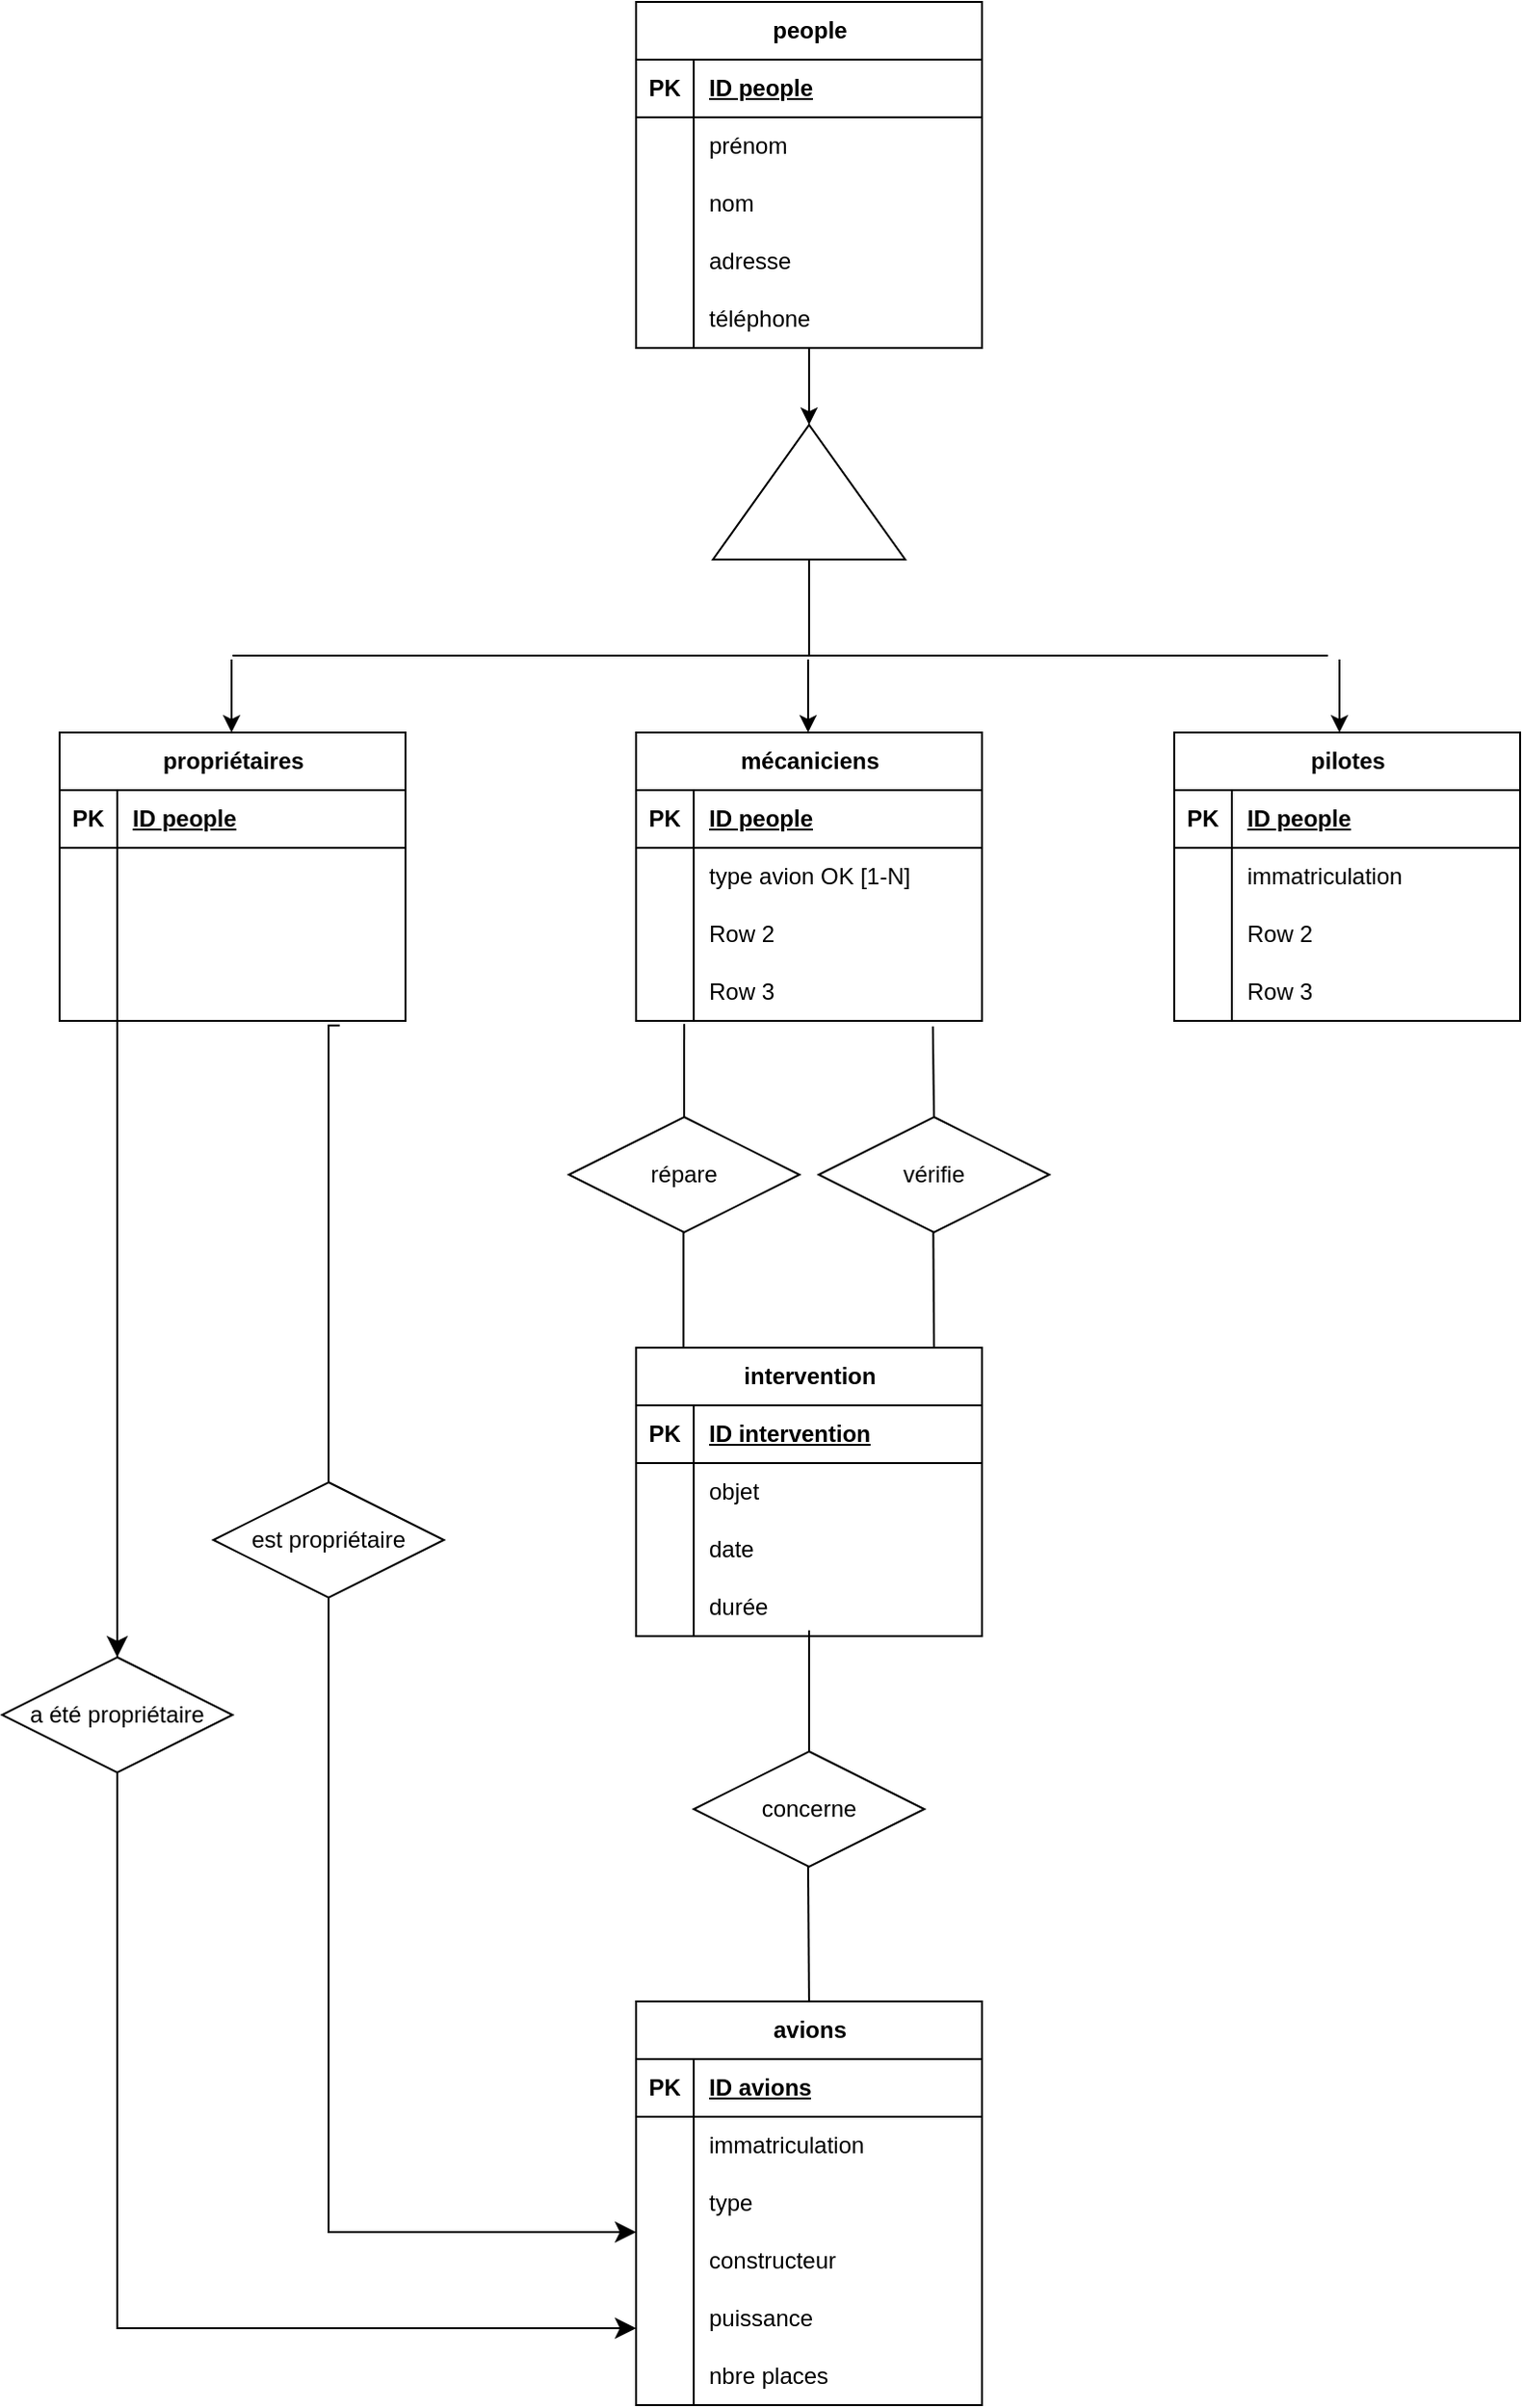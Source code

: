 <mxfile version="26.0.14">
  <diagram name="Page-1" id="YEhVCfFYW1UfOAgU_qeY">
    <mxGraphModel dx="1534" dy="806" grid="1" gridSize="10" guides="1" tooltips="1" connect="1" arrows="1" fold="1" page="1" pageScale="1" pageWidth="1169" pageHeight="827" math="0" shadow="0">
      <root>
        <mxCell id="0" />
        <mxCell id="1" parent="0" />
        <mxCell id="FL3JGY5Yu9TSokfIg-oz-3" value="intervention" style="shape=table;startSize=30;container=1;collapsible=1;childLayout=tableLayout;fixedRows=1;rowLines=0;fontStyle=1;align=center;resizeLast=1;html=1;" vertex="1" parent="1">
          <mxGeometry x="630" y="1020" width="180" height="150" as="geometry" />
        </mxCell>
        <mxCell id="FL3JGY5Yu9TSokfIg-oz-4" value="" style="shape=tableRow;horizontal=0;startSize=0;swimlaneHead=0;swimlaneBody=0;fillColor=none;collapsible=0;dropTarget=0;points=[[0,0.5],[1,0.5]];portConstraint=eastwest;top=0;left=0;right=0;bottom=1;" vertex="1" parent="FL3JGY5Yu9TSokfIg-oz-3">
          <mxGeometry y="30" width="180" height="30" as="geometry" />
        </mxCell>
        <mxCell id="FL3JGY5Yu9TSokfIg-oz-5" value="PK" style="shape=partialRectangle;connectable=0;fillColor=none;top=0;left=0;bottom=0;right=0;fontStyle=1;overflow=hidden;whiteSpace=wrap;html=1;" vertex="1" parent="FL3JGY5Yu9TSokfIg-oz-4">
          <mxGeometry width="30" height="30" as="geometry">
            <mxRectangle width="30" height="30" as="alternateBounds" />
          </mxGeometry>
        </mxCell>
        <mxCell id="FL3JGY5Yu9TSokfIg-oz-6" value="ID intervention" style="shape=partialRectangle;connectable=0;fillColor=none;top=0;left=0;bottom=0;right=0;align=left;spacingLeft=6;fontStyle=5;overflow=hidden;whiteSpace=wrap;html=1;" vertex="1" parent="FL3JGY5Yu9TSokfIg-oz-4">
          <mxGeometry x="30" width="150" height="30" as="geometry">
            <mxRectangle width="150" height="30" as="alternateBounds" />
          </mxGeometry>
        </mxCell>
        <mxCell id="FL3JGY5Yu9TSokfIg-oz-7" value="" style="shape=tableRow;horizontal=0;startSize=0;swimlaneHead=0;swimlaneBody=0;fillColor=none;collapsible=0;dropTarget=0;points=[[0,0.5],[1,0.5]];portConstraint=eastwest;top=0;left=0;right=0;bottom=0;" vertex="1" parent="FL3JGY5Yu9TSokfIg-oz-3">
          <mxGeometry y="60" width="180" height="30" as="geometry" />
        </mxCell>
        <mxCell id="FL3JGY5Yu9TSokfIg-oz-8" value="" style="shape=partialRectangle;connectable=0;fillColor=none;top=0;left=0;bottom=0;right=0;editable=1;overflow=hidden;whiteSpace=wrap;html=1;" vertex="1" parent="FL3JGY5Yu9TSokfIg-oz-7">
          <mxGeometry width="30" height="30" as="geometry">
            <mxRectangle width="30" height="30" as="alternateBounds" />
          </mxGeometry>
        </mxCell>
        <mxCell id="FL3JGY5Yu9TSokfIg-oz-9" value="objet" style="shape=partialRectangle;connectable=0;fillColor=none;top=0;left=0;bottom=0;right=0;align=left;spacingLeft=6;overflow=hidden;whiteSpace=wrap;html=1;" vertex="1" parent="FL3JGY5Yu9TSokfIg-oz-7">
          <mxGeometry x="30" width="150" height="30" as="geometry">
            <mxRectangle width="150" height="30" as="alternateBounds" />
          </mxGeometry>
        </mxCell>
        <mxCell id="FL3JGY5Yu9TSokfIg-oz-10" value="" style="shape=tableRow;horizontal=0;startSize=0;swimlaneHead=0;swimlaneBody=0;fillColor=none;collapsible=0;dropTarget=0;points=[[0,0.5],[1,0.5]];portConstraint=eastwest;top=0;left=0;right=0;bottom=0;" vertex="1" parent="FL3JGY5Yu9TSokfIg-oz-3">
          <mxGeometry y="90" width="180" height="30" as="geometry" />
        </mxCell>
        <mxCell id="FL3JGY5Yu9TSokfIg-oz-11" value="" style="shape=partialRectangle;connectable=0;fillColor=none;top=0;left=0;bottom=0;right=0;editable=1;overflow=hidden;whiteSpace=wrap;html=1;" vertex="1" parent="FL3JGY5Yu9TSokfIg-oz-10">
          <mxGeometry width="30" height="30" as="geometry">
            <mxRectangle width="30" height="30" as="alternateBounds" />
          </mxGeometry>
        </mxCell>
        <mxCell id="FL3JGY5Yu9TSokfIg-oz-12" value="date" style="shape=partialRectangle;connectable=0;fillColor=none;top=0;left=0;bottom=0;right=0;align=left;spacingLeft=6;overflow=hidden;whiteSpace=wrap;html=1;" vertex="1" parent="FL3JGY5Yu9TSokfIg-oz-10">
          <mxGeometry x="30" width="150" height="30" as="geometry">
            <mxRectangle width="150" height="30" as="alternateBounds" />
          </mxGeometry>
        </mxCell>
        <mxCell id="FL3JGY5Yu9TSokfIg-oz-13" value="" style="shape=tableRow;horizontal=0;startSize=0;swimlaneHead=0;swimlaneBody=0;fillColor=none;collapsible=0;dropTarget=0;points=[[0,0.5],[1,0.5]];portConstraint=eastwest;top=0;left=0;right=0;bottom=0;" vertex="1" parent="FL3JGY5Yu9TSokfIg-oz-3">
          <mxGeometry y="120" width="180" height="30" as="geometry" />
        </mxCell>
        <mxCell id="FL3JGY5Yu9TSokfIg-oz-14" value="" style="shape=partialRectangle;connectable=0;fillColor=none;top=0;left=0;bottom=0;right=0;editable=1;overflow=hidden;whiteSpace=wrap;html=1;" vertex="1" parent="FL3JGY5Yu9TSokfIg-oz-13">
          <mxGeometry width="30" height="30" as="geometry">
            <mxRectangle width="30" height="30" as="alternateBounds" />
          </mxGeometry>
        </mxCell>
        <mxCell id="FL3JGY5Yu9TSokfIg-oz-15" value="durée" style="shape=partialRectangle;connectable=0;fillColor=none;top=0;left=0;bottom=0;right=0;align=left;spacingLeft=6;overflow=hidden;whiteSpace=wrap;html=1;" vertex="1" parent="FL3JGY5Yu9TSokfIg-oz-13">
          <mxGeometry x="30" width="150" height="30" as="geometry">
            <mxRectangle width="150" height="30" as="alternateBounds" />
          </mxGeometry>
        </mxCell>
        <mxCell id="FL3JGY5Yu9TSokfIg-oz-16" value="avions" style="shape=table;startSize=30;container=1;collapsible=1;childLayout=tableLayout;fixedRows=1;rowLines=0;fontStyle=1;align=center;resizeLast=1;html=1;" vertex="1" parent="1">
          <mxGeometry x="630" y="1360" width="180" height="210" as="geometry" />
        </mxCell>
        <mxCell id="FL3JGY5Yu9TSokfIg-oz-17" value="" style="shape=tableRow;horizontal=0;startSize=0;swimlaneHead=0;swimlaneBody=0;fillColor=none;collapsible=0;dropTarget=0;points=[[0,0.5],[1,0.5]];portConstraint=eastwest;top=0;left=0;right=0;bottom=1;" vertex="1" parent="FL3JGY5Yu9TSokfIg-oz-16">
          <mxGeometry y="30" width="180" height="30" as="geometry" />
        </mxCell>
        <mxCell id="FL3JGY5Yu9TSokfIg-oz-18" value="PK" style="shape=partialRectangle;connectable=0;fillColor=none;top=0;left=0;bottom=0;right=0;fontStyle=1;overflow=hidden;whiteSpace=wrap;html=1;" vertex="1" parent="FL3JGY5Yu9TSokfIg-oz-17">
          <mxGeometry width="30" height="30" as="geometry">
            <mxRectangle width="30" height="30" as="alternateBounds" />
          </mxGeometry>
        </mxCell>
        <mxCell id="FL3JGY5Yu9TSokfIg-oz-19" value="ID avions" style="shape=partialRectangle;connectable=0;fillColor=none;top=0;left=0;bottom=0;right=0;align=left;spacingLeft=6;fontStyle=5;overflow=hidden;whiteSpace=wrap;html=1;" vertex="1" parent="FL3JGY5Yu9TSokfIg-oz-17">
          <mxGeometry x="30" width="150" height="30" as="geometry">
            <mxRectangle width="150" height="30" as="alternateBounds" />
          </mxGeometry>
        </mxCell>
        <mxCell id="FL3JGY5Yu9TSokfIg-oz-20" value="" style="shape=tableRow;horizontal=0;startSize=0;swimlaneHead=0;swimlaneBody=0;fillColor=none;collapsible=0;dropTarget=0;points=[[0,0.5],[1,0.5]];portConstraint=eastwest;top=0;left=0;right=0;bottom=0;" vertex="1" parent="FL3JGY5Yu9TSokfIg-oz-16">
          <mxGeometry y="60" width="180" height="30" as="geometry" />
        </mxCell>
        <mxCell id="FL3JGY5Yu9TSokfIg-oz-21" value="" style="shape=partialRectangle;connectable=0;fillColor=none;top=0;left=0;bottom=0;right=0;editable=1;overflow=hidden;whiteSpace=wrap;html=1;" vertex="1" parent="FL3JGY5Yu9TSokfIg-oz-20">
          <mxGeometry width="30" height="30" as="geometry">
            <mxRectangle width="30" height="30" as="alternateBounds" />
          </mxGeometry>
        </mxCell>
        <mxCell id="FL3JGY5Yu9TSokfIg-oz-22" value="immatriculation" style="shape=partialRectangle;connectable=0;fillColor=none;top=0;left=0;bottom=0;right=0;align=left;spacingLeft=6;overflow=hidden;whiteSpace=wrap;html=1;" vertex="1" parent="FL3JGY5Yu9TSokfIg-oz-20">
          <mxGeometry x="30" width="150" height="30" as="geometry">
            <mxRectangle width="150" height="30" as="alternateBounds" />
          </mxGeometry>
        </mxCell>
        <mxCell id="FL3JGY5Yu9TSokfIg-oz-23" value="" style="shape=tableRow;horizontal=0;startSize=0;swimlaneHead=0;swimlaneBody=0;fillColor=none;collapsible=0;dropTarget=0;points=[[0,0.5],[1,0.5]];portConstraint=eastwest;top=0;left=0;right=0;bottom=0;" vertex="1" parent="FL3JGY5Yu9TSokfIg-oz-16">
          <mxGeometry y="90" width="180" height="30" as="geometry" />
        </mxCell>
        <mxCell id="FL3JGY5Yu9TSokfIg-oz-24" value="" style="shape=partialRectangle;connectable=0;fillColor=none;top=0;left=0;bottom=0;right=0;editable=1;overflow=hidden;whiteSpace=wrap;html=1;" vertex="1" parent="FL3JGY5Yu9TSokfIg-oz-23">
          <mxGeometry width="30" height="30" as="geometry">
            <mxRectangle width="30" height="30" as="alternateBounds" />
          </mxGeometry>
        </mxCell>
        <mxCell id="FL3JGY5Yu9TSokfIg-oz-25" value="type" style="shape=partialRectangle;connectable=0;fillColor=none;top=0;left=0;bottom=0;right=0;align=left;spacingLeft=6;overflow=hidden;whiteSpace=wrap;html=1;" vertex="1" parent="FL3JGY5Yu9TSokfIg-oz-23">
          <mxGeometry x="30" width="150" height="30" as="geometry">
            <mxRectangle width="150" height="30" as="alternateBounds" />
          </mxGeometry>
        </mxCell>
        <mxCell id="FL3JGY5Yu9TSokfIg-oz-26" value="" style="shape=tableRow;horizontal=0;startSize=0;swimlaneHead=0;swimlaneBody=0;fillColor=none;collapsible=0;dropTarget=0;points=[[0,0.5],[1,0.5]];portConstraint=eastwest;top=0;left=0;right=0;bottom=0;" vertex="1" parent="FL3JGY5Yu9TSokfIg-oz-16">
          <mxGeometry y="120" width="180" height="30" as="geometry" />
        </mxCell>
        <mxCell id="FL3JGY5Yu9TSokfIg-oz-27" value="" style="shape=partialRectangle;connectable=0;fillColor=none;top=0;left=0;bottom=0;right=0;editable=1;overflow=hidden;whiteSpace=wrap;html=1;" vertex="1" parent="FL3JGY5Yu9TSokfIg-oz-26">
          <mxGeometry width="30" height="30" as="geometry">
            <mxRectangle width="30" height="30" as="alternateBounds" />
          </mxGeometry>
        </mxCell>
        <mxCell id="FL3JGY5Yu9TSokfIg-oz-28" value="constructeur" style="shape=partialRectangle;connectable=0;fillColor=none;top=0;left=0;bottom=0;right=0;align=left;spacingLeft=6;overflow=hidden;whiteSpace=wrap;html=1;" vertex="1" parent="FL3JGY5Yu9TSokfIg-oz-26">
          <mxGeometry x="30" width="150" height="30" as="geometry">
            <mxRectangle width="150" height="30" as="alternateBounds" />
          </mxGeometry>
        </mxCell>
        <mxCell id="FL3JGY5Yu9TSokfIg-oz-92" value="" style="shape=tableRow;horizontal=0;startSize=0;swimlaneHead=0;swimlaneBody=0;fillColor=none;collapsible=0;dropTarget=0;points=[[0,0.5],[1,0.5]];portConstraint=eastwest;top=0;left=0;right=0;bottom=0;" vertex="1" parent="FL3JGY5Yu9TSokfIg-oz-16">
          <mxGeometry y="150" width="180" height="30" as="geometry" />
        </mxCell>
        <mxCell id="FL3JGY5Yu9TSokfIg-oz-93" value="" style="shape=partialRectangle;connectable=0;fillColor=none;top=0;left=0;bottom=0;right=0;editable=1;overflow=hidden;whiteSpace=wrap;html=1;" vertex="1" parent="FL3JGY5Yu9TSokfIg-oz-92">
          <mxGeometry width="30" height="30" as="geometry">
            <mxRectangle width="30" height="30" as="alternateBounds" />
          </mxGeometry>
        </mxCell>
        <mxCell id="FL3JGY5Yu9TSokfIg-oz-94" value="puissance" style="shape=partialRectangle;connectable=0;fillColor=none;top=0;left=0;bottom=0;right=0;align=left;spacingLeft=6;overflow=hidden;whiteSpace=wrap;html=1;" vertex="1" parent="FL3JGY5Yu9TSokfIg-oz-92">
          <mxGeometry x="30" width="150" height="30" as="geometry">
            <mxRectangle width="150" height="30" as="alternateBounds" />
          </mxGeometry>
        </mxCell>
        <mxCell id="FL3JGY5Yu9TSokfIg-oz-95" value="" style="shape=tableRow;horizontal=0;startSize=0;swimlaneHead=0;swimlaneBody=0;fillColor=none;collapsible=0;dropTarget=0;points=[[0,0.5],[1,0.5]];portConstraint=eastwest;top=0;left=0;right=0;bottom=0;" vertex="1" parent="FL3JGY5Yu9TSokfIg-oz-16">
          <mxGeometry y="180" width="180" height="30" as="geometry" />
        </mxCell>
        <mxCell id="FL3JGY5Yu9TSokfIg-oz-96" value="" style="shape=partialRectangle;connectable=0;fillColor=none;top=0;left=0;bottom=0;right=0;editable=1;overflow=hidden;whiteSpace=wrap;html=1;" vertex="1" parent="FL3JGY5Yu9TSokfIg-oz-95">
          <mxGeometry width="30" height="30" as="geometry">
            <mxRectangle width="30" height="30" as="alternateBounds" />
          </mxGeometry>
        </mxCell>
        <mxCell id="FL3JGY5Yu9TSokfIg-oz-97" value="nbre places" style="shape=partialRectangle;connectable=0;fillColor=none;top=0;left=0;bottom=0;right=0;align=left;spacingLeft=6;overflow=hidden;whiteSpace=wrap;html=1;" vertex="1" parent="FL3JGY5Yu9TSokfIg-oz-95">
          <mxGeometry x="30" width="150" height="30" as="geometry">
            <mxRectangle width="150" height="30" as="alternateBounds" />
          </mxGeometry>
        </mxCell>
        <mxCell id="FL3JGY5Yu9TSokfIg-oz-29" value="propriétaires" style="shape=table;startSize=30;container=1;collapsible=1;childLayout=tableLayout;fixedRows=1;rowLines=0;fontStyle=1;align=center;resizeLast=1;html=1;" vertex="1" parent="1">
          <mxGeometry x="330" y="700" width="180" height="150" as="geometry" />
        </mxCell>
        <mxCell id="FL3JGY5Yu9TSokfIg-oz-30" value="" style="shape=tableRow;horizontal=0;startSize=0;swimlaneHead=0;swimlaneBody=0;fillColor=none;collapsible=0;dropTarget=0;points=[[0,0.5],[1,0.5]];portConstraint=eastwest;top=0;left=0;right=0;bottom=1;" vertex="1" parent="FL3JGY5Yu9TSokfIg-oz-29">
          <mxGeometry y="30" width="180" height="30" as="geometry" />
        </mxCell>
        <mxCell id="FL3JGY5Yu9TSokfIg-oz-31" value="PK" style="shape=partialRectangle;connectable=0;fillColor=none;top=0;left=0;bottom=0;right=0;fontStyle=1;overflow=hidden;whiteSpace=wrap;html=1;" vertex="1" parent="FL3JGY5Yu9TSokfIg-oz-30">
          <mxGeometry width="30" height="30" as="geometry">
            <mxRectangle width="30" height="30" as="alternateBounds" />
          </mxGeometry>
        </mxCell>
        <mxCell id="FL3JGY5Yu9TSokfIg-oz-32" value="ID people" style="shape=partialRectangle;connectable=0;fillColor=none;top=0;left=0;bottom=0;right=0;align=left;spacingLeft=6;fontStyle=5;overflow=hidden;whiteSpace=wrap;html=1;" vertex="1" parent="FL3JGY5Yu9TSokfIg-oz-30">
          <mxGeometry x="30" width="150" height="30" as="geometry">
            <mxRectangle width="150" height="30" as="alternateBounds" />
          </mxGeometry>
        </mxCell>
        <mxCell id="FL3JGY5Yu9TSokfIg-oz-33" value="" style="shape=tableRow;horizontal=0;startSize=0;swimlaneHead=0;swimlaneBody=0;fillColor=none;collapsible=0;dropTarget=0;points=[[0,0.5],[1,0.5]];portConstraint=eastwest;top=0;left=0;right=0;bottom=0;" vertex="1" parent="FL3JGY5Yu9TSokfIg-oz-29">
          <mxGeometry y="60" width="180" height="30" as="geometry" />
        </mxCell>
        <mxCell id="FL3JGY5Yu9TSokfIg-oz-34" value="" style="shape=partialRectangle;connectable=0;fillColor=none;top=0;left=0;bottom=0;right=0;editable=1;overflow=hidden;whiteSpace=wrap;html=1;" vertex="1" parent="FL3JGY5Yu9TSokfIg-oz-33">
          <mxGeometry width="30" height="30" as="geometry">
            <mxRectangle width="30" height="30" as="alternateBounds" />
          </mxGeometry>
        </mxCell>
        <mxCell id="FL3JGY5Yu9TSokfIg-oz-35" value="" style="shape=partialRectangle;connectable=0;fillColor=none;top=0;left=0;bottom=0;right=0;align=left;spacingLeft=6;overflow=hidden;whiteSpace=wrap;html=1;" vertex="1" parent="FL3JGY5Yu9TSokfIg-oz-33">
          <mxGeometry x="30" width="150" height="30" as="geometry">
            <mxRectangle width="150" height="30" as="alternateBounds" />
          </mxGeometry>
        </mxCell>
        <mxCell id="FL3JGY5Yu9TSokfIg-oz-36" value="" style="shape=tableRow;horizontal=0;startSize=0;swimlaneHead=0;swimlaneBody=0;fillColor=none;collapsible=0;dropTarget=0;points=[[0,0.5],[1,0.5]];portConstraint=eastwest;top=0;left=0;right=0;bottom=0;" vertex="1" parent="FL3JGY5Yu9TSokfIg-oz-29">
          <mxGeometry y="90" width="180" height="30" as="geometry" />
        </mxCell>
        <mxCell id="FL3JGY5Yu9TSokfIg-oz-37" value="" style="shape=partialRectangle;connectable=0;fillColor=none;top=0;left=0;bottom=0;right=0;editable=1;overflow=hidden;whiteSpace=wrap;html=1;" vertex="1" parent="FL3JGY5Yu9TSokfIg-oz-36">
          <mxGeometry width="30" height="30" as="geometry">
            <mxRectangle width="30" height="30" as="alternateBounds" />
          </mxGeometry>
        </mxCell>
        <mxCell id="FL3JGY5Yu9TSokfIg-oz-38" value="" style="shape=partialRectangle;connectable=0;fillColor=none;top=0;left=0;bottom=0;right=0;align=left;spacingLeft=6;overflow=hidden;whiteSpace=wrap;html=1;" vertex="1" parent="FL3JGY5Yu9TSokfIg-oz-36">
          <mxGeometry x="30" width="150" height="30" as="geometry">
            <mxRectangle width="150" height="30" as="alternateBounds" />
          </mxGeometry>
        </mxCell>
        <mxCell id="FL3JGY5Yu9TSokfIg-oz-39" value="" style="shape=tableRow;horizontal=0;startSize=0;swimlaneHead=0;swimlaneBody=0;fillColor=none;collapsible=0;dropTarget=0;points=[[0,0.5],[1,0.5]];portConstraint=eastwest;top=0;left=0;right=0;bottom=0;" vertex="1" parent="FL3JGY5Yu9TSokfIg-oz-29">
          <mxGeometry y="120" width="180" height="30" as="geometry" />
        </mxCell>
        <mxCell id="FL3JGY5Yu9TSokfIg-oz-40" value="" style="shape=partialRectangle;connectable=0;fillColor=none;top=0;left=0;bottom=0;right=0;editable=1;overflow=hidden;whiteSpace=wrap;html=1;" vertex="1" parent="FL3JGY5Yu9TSokfIg-oz-39">
          <mxGeometry width="30" height="30" as="geometry">
            <mxRectangle width="30" height="30" as="alternateBounds" />
          </mxGeometry>
        </mxCell>
        <mxCell id="FL3JGY5Yu9TSokfIg-oz-41" value="" style="shape=partialRectangle;connectable=0;fillColor=none;top=0;left=0;bottom=0;right=0;align=left;spacingLeft=6;overflow=hidden;whiteSpace=wrap;html=1;" vertex="1" parent="FL3JGY5Yu9TSokfIg-oz-39">
          <mxGeometry x="30" width="150" height="30" as="geometry">
            <mxRectangle width="150" height="30" as="alternateBounds" />
          </mxGeometry>
        </mxCell>
        <mxCell id="FL3JGY5Yu9TSokfIg-oz-42" value="mécaniciens" style="shape=table;startSize=30;container=1;collapsible=1;childLayout=tableLayout;fixedRows=1;rowLines=0;fontStyle=1;align=center;resizeLast=1;html=1;" vertex="1" parent="1">
          <mxGeometry x="630" y="700" width="180" height="150" as="geometry" />
        </mxCell>
        <mxCell id="FL3JGY5Yu9TSokfIg-oz-43" value="" style="shape=tableRow;horizontal=0;startSize=0;swimlaneHead=0;swimlaneBody=0;fillColor=none;collapsible=0;dropTarget=0;points=[[0,0.5],[1,0.5]];portConstraint=eastwest;top=0;left=0;right=0;bottom=1;" vertex="1" parent="FL3JGY5Yu9TSokfIg-oz-42">
          <mxGeometry y="30" width="180" height="30" as="geometry" />
        </mxCell>
        <mxCell id="FL3JGY5Yu9TSokfIg-oz-44" value="PK" style="shape=partialRectangle;connectable=0;fillColor=none;top=0;left=0;bottom=0;right=0;fontStyle=1;overflow=hidden;whiteSpace=wrap;html=1;" vertex="1" parent="FL3JGY5Yu9TSokfIg-oz-43">
          <mxGeometry width="30" height="30" as="geometry">
            <mxRectangle width="30" height="30" as="alternateBounds" />
          </mxGeometry>
        </mxCell>
        <mxCell id="FL3JGY5Yu9TSokfIg-oz-45" value="ID people" style="shape=partialRectangle;connectable=0;fillColor=none;top=0;left=0;bottom=0;right=0;align=left;spacingLeft=6;fontStyle=5;overflow=hidden;whiteSpace=wrap;html=1;" vertex="1" parent="FL3JGY5Yu9TSokfIg-oz-43">
          <mxGeometry x="30" width="150" height="30" as="geometry">
            <mxRectangle width="150" height="30" as="alternateBounds" />
          </mxGeometry>
        </mxCell>
        <mxCell id="FL3JGY5Yu9TSokfIg-oz-46" value="" style="shape=tableRow;horizontal=0;startSize=0;swimlaneHead=0;swimlaneBody=0;fillColor=none;collapsible=0;dropTarget=0;points=[[0,0.5],[1,0.5]];portConstraint=eastwest;top=0;left=0;right=0;bottom=0;" vertex="1" parent="FL3JGY5Yu9TSokfIg-oz-42">
          <mxGeometry y="60" width="180" height="30" as="geometry" />
        </mxCell>
        <mxCell id="FL3JGY5Yu9TSokfIg-oz-47" value="" style="shape=partialRectangle;connectable=0;fillColor=none;top=0;left=0;bottom=0;right=0;editable=1;overflow=hidden;whiteSpace=wrap;html=1;" vertex="1" parent="FL3JGY5Yu9TSokfIg-oz-46">
          <mxGeometry width="30" height="30" as="geometry">
            <mxRectangle width="30" height="30" as="alternateBounds" />
          </mxGeometry>
        </mxCell>
        <mxCell id="FL3JGY5Yu9TSokfIg-oz-48" value="type avion OK [1-N]" style="shape=partialRectangle;connectable=0;fillColor=none;top=0;left=0;bottom=0;right=0;align=left;spacingLeft=6;overflow=hidden;whiteSpace=wrap;html=1;" vertex="1" parent="FL3JGY5Yu9TSokfIg-oz-46">
          <mxGeometry x="30" width="150" height="30" as="geometry">
            <mxRectangle width="150" height="30" as="alternateBounds" />
          </mxGeometry>
        </mxCell>
        <mxCell id="FL3JGY5Yu9TSokfIg-oz-49" value="" style="shape=tableRow;horizontal=0;startSize=0;swimlaneHead=0;swimlaneBody=0;fillColor=none;collapsible=0;dropTarget=0;points=[[0,0.5],[1,0.5]];portConstraint=eastwest;top=0;left=0;right=0;bottom=0;" vertex="1" parent="FL3JGY5Yu9TSokfIg-oz-42">
          <mxGeometry y="90" width="180" height="30" as="geometry" />
        </mxCell>
        <mxCell id="FL3JGY5Yu9TSokfIg-oz-50" value="" style="shape=partialRectangle;connectable=0;fillColor=none;top=0;left=0;bottom=0;right=0;editable=1;overflow=hidden;whiteSpace=wrap;html=1;" vertex="1" parent="FL3JGY5Yu9TSokfIg-oz-49">
          <mxGeometry width="30" height="30" as="geometry">
            <mxRectangle width="30" height="30" as="alternateBounds" />
          </mxGeometry>
        </mxCell>
        <mxCell id="FL3JGY5Yu9TSokfIg-oz-51" value="Row 2" style="shape=partialRectangle;connectable=0;fillColor=none;top=0;left=0;bottom=0;right=0;align=left;spacingLeft=6;overflow=hidden;whiteSpace=wrap;html=1;" vertex="1" parent="FL3JGY5Yu9TSokfIg-oz-49">
          <mxGeometry x="30" width="150" height="30" as="geometry">
            <mxRectangle width="150" height="30" as="alternateBounds" />
          </mxGeometry>
        </mxCell>
        <mxCell id="FL3JGY5Yu9TSokfIg-oz-52" value="" style="shape=tableRow;horizontal=0;startSize=0;swimlaneHead=0;swimlaneBody=0;fillColor=none;collapsible=0;dropTarget=0;points=[[0,0.5],[1,0.5]];portConstraint=eastwest;top=0;left=0;right=0;bottom=0;" vertex="1" parent="FL3JGY5Yu9TSokfIg-oz-42">
          <mxGeometry y="120" width="180" height="30" as="geometry" />
        </mxCell>
        <mxCell id="FL3JGY5Yu9TSokfIg-oz-53" value="" style="shape=partialRectangle;connectable=0;fillColor=none;top=0;left=0;bottom=0;right=0;editable=1;overflow=hidden;whiteSpace=wrap;html=1;" vertex="1" parent="FL3JGY5Yu9TSokfIg-oz-52">
          <mxGeometry width="30" height="30" as="geometry">
            <mxRectangle width="30" height="30" as="alternateBounds" />
          </mxGeometry>
        </mxCell>
        <mxCell id="FL3JGY5Yu9TSokfIg-oz-54" value="Row 3" style="shape=partialRectangle;connectable=0;fillColor=none;top=0;left=0;bottom=0;right=0;align=left;spacingLeft=6;overflow=hidden;whiteSpace=wrap;html=1;" vertex="1" parent="FL3JGY5Yu9TSokfIg-oz-52">
          <mxGeometry x="30" width="150" height="30" as="geometry">
            <mxRectangle width="150" height="30" as="alternateBounds" />
          </mxGeometry>
        </mxCell>
        <mxCell id="FL3JGY5Yu9TSokfIg-oz-55" value="pilotes" style="shape=table;startSize=30;container=1;collapsible=1;childLayout=tableLayout;fixedRows=1;rowLines=0;fontStyle=1;align=center;resizeLast=1;html=1;" vertex="1" parent="1">
          <mxGeometry x="910" y="700" width="180" height="150" as="geometry" />
        </mxCell>
        <mxCell id="FL3JGY5Yu9TSokfIg-oz-56" value="" style="shape=tableRow;horizontal=0;startSize=0;swimlaneHead=0;swimlaneBody=0;fillColor=none;collapsible=0;dropTarget=0;points=[[0,0.5],[1,0.5]];portConstraint=eastwest;top=0;left=0;right=0;bottom=1;" vertex="1" parent="FL3JGY5Yu9TSokfIg-oz-55">
          <mxGeometry y="30" width="180" height="30" as="geometry" />
        </mxCell>
        <mxCell id="FL3JGY5Yu9TSokfIg-oz-57" value="PK" style="shape=partialRectangle;connectable=0;fillColor=none;top=0;left=0;bottom=0;right=0;fontStyle=1;overflow=hidden;whiteSpace=wrap;html=1;" vertex="1" parent="FL3JGY5Yu9TSokfIg-oz-56">
          <mxGeometry width="30" height="30" as="geometry">
            <mxRectangle width="30" height="30" as="alternateBounds" />
          </mxGeometry>
        </mxCell>
        <mxCell id="FL3JGY5Yu9TSokfIg-oz-58" value="ID people" style="shape=partialRectangle;connectable=0;fillColor=none;top=0;left=0;bottom=0;right=0;align=left;spacingLeft=6;fontStyle=5;overflow=hidden;whiteSpace=wrap;html=1;" vertex="1" parent="FL3JGY5Yu9TSokfIg-oz-56">
          <mxGeometry x="30" width="150" height="30" as="geometry">
            <mxRectangle width="150" height="30" as="alternateBounds" />
          </mxGeometry>
        </mxCell>
        <mxCell id="FL3JGY5Yu9TSokfIg-oz-59" value="" style="shape=tableRow;horizontal=0;startSize=0;swimlaneHead=0;swimlaneBody=0;fillColor=none;collapsible=0;dropTarget=0;points=[[0,0.5],[1,0.5]];portConstraint=eastwest;top=0;left=0;right=0;bottom=0;" vertex="1" parent="FL3JGY5Yu9TSokfIg-oz-55">
          <mxGeometry y="60" width="180" height="30" as="geometry" />
        </mxCell>
        <mxCell id="FL3JGY5Yu9TSokfIg-oz-60" value="" style="shape=partialRectangle;connectable=0;fillColor=none;top=0;left=0;bottom=0;right=0;editable=1;overflow=hidden;whiteSpace=wrap;html=1;" vertex="1" parent="FL3JGY5Yu9TSokfIg-oz-59">
          <mxGeometry width="30" height="30" as="geometry">
            <mxRectangle width="30" height="30" as="alternateBounds" />
          </mxGeometry>
        </mxCell>
        <mxCell id="FL3JGY5Yu9TSokfIg-oz-61" value="immatriculation" style="shape=partialRectangle;connectable=0;fillColor=none;top=0;left=0;bottom=0;right=0;align=left;spacingLeft=6;overflow=hidden;whiteSpace=wrap;html=1;" vertex="1" parent="FL3JGY5Yu9TSokfIg-oz-59">
          <mxGeometry x="30" width="150" height="30" as="geometry">
            <mxRectangle width="150" height="30" as="alternateBounds" />
          </mxGeometry>
        </mxCell>
        <mxCell id="FL3JGY5Yu9TSokfIg-oz-62" value="" style="shape=tableRow;horizontal=0;startSize=0;swimlaneHead=0;swimlaneBody=0;fillColor=none;collapsible=0;dropTarget=0;points=[[0,0.5],[1,0.5]];portConstraint=eastwest;top=0;left=0;right=0;bottom=0;" vertex="1" parent="FL3JGY5Yu9TSokfIg-oz-55">
          <mxGeometry y="90" width="180" height="30" as="geometry" />
        </mxCell>
        <mxCell id="FL3JGY5Yu9TSokfIg-oz-63" value="" style="shape=partialRectangle;connectable=0;fillColor=none;top=0;left=0;bottom=0;right=0;editable=1;overflow=hidden;whiteSpace=wrap;html=1;" vertex="1" parent="FL3JGY5Yu9TSokfIg-oz-62">
          <mxGeometry width="30" height="30" as="geometry">
            <mxRectangle width="30" height="30" as="alternateBounds" />
          </mxGeometry>
        </mxCell>
        <mxCell id="FL3JGY5Yu9TSokfIg-oz-64" value="Row 2" style="shape=partialRectangle;connectable=0;fillColor=none;top=0;left=0;bottom=0;right=0;align=left;spacingLeft=6;overflow=hidden;whiteSpace=wrap;html=1;" vertex="1" parent="FL3JGY5Yu9TSokfIg-oz-62">
          <mxGeometry x="30" width="150" height="30" as="geometry">
            <mxRectangle width="150" height="30" as="alternateBounds" />
          </mxGeometry>
        </mxCell>
        <mxCell id="FL3JGY5Yu9TSokfIg-oz-65" value="" style="shape=tableRow;horizontal=0;startSize=0;swimlaneHead=0;swimlaneBody=0;fillColor=none;collapsible=0;dropTarget=0;points=[[0,0.5],[1,0.5]];portConstraint=eastwest;top=0;left=0;right=0;bottom=0;" vertex="1" parent="FL3JGY5Yu9TSokfIg-oz-55">
          <mxGeometry y="120" width="180" height="30" as="geometry" />
        </mxCell>
        <mxCell id="FL3JGY5Yu9TSokfIg-oz-66" value="" style="shape=partialRectangle;connectable=0;fillColor=none;top=0;left=0;bottom=0;right=0;editable=1;overflow=hidden;whiteSpace=wrap;html=1;" vertex="1" parent="FL3JGY5Yu9TSokfIg-oz-65">
          <mxGeometry width="30" height="30" as="geometry">
            <mxRectangle width="30" height="30" as="alternateBounds" />
          </mxGeometry>
        </mxCell>
        <mxCell id="FL3JGY5Yu9TSokfIg-oz-67" value="Row 3" style="shape=partialRectangle;connectable=0;fillColor=none;top=0;left=0;bottom=0;right=0;align=left;spacingLeft=6;overflow=hidden;whiteSpace=wrap;html=1;" vertex="1" parent="FL3JGY5Yu9TSokfIg-oz-65">
          <mxGeometry x="30" width="150" height="30" as="geometry">
            <mxRectangle width="150" height="30" as="alternateBounds" />
          </mxGeometry>
        </mxCell>
        <mxCell id="FL3JGY5Yu9TSokfIg-oz-68" value="people" style="shape=table;startSize=30;container=1;collapsible=1;childLayout=tableLayout;fixedRows=1;rowLines=0;fontStyle=1;align=center;resizeLast=1;html=1;" vertex="1" parent="1">
          <mxGeometry x="630" y="320" width="180" height="180" as="geometry" />
        </mxCell>
        <mxCell id="FL3JGY5Yu9TSokfIg-oz-69" value="" style="shape=tableRow;horizontal=0;startSize=0;swimlaneHead=0;swimlaneBody=0;fillColor=none;collapsible=0;dropTarget=0;points=[[0,0.5],[1,0.5]];portConstraint=eastwest;top=0;left=0;right=0;bottom=1;" vertex="1" parent="FL3JGY5Yu9TSokfIg-oz-68">
          <mxGeometry y="30" width="180" height="30" as="geometry" />
        </mxCell>
        <mxCell id="FL3JGY5Yu9TSokfIg-oz-70" value="PK" style="shape=partialRectangle;connectable=0;fillColor=none;top=0;left=0;bottom=0;right=0;fontStyle=1;overflow=hidden;whiteSpace=wrap;html=1;" vertex="1" parent="FL3JGY5Yu9TSokfIg-oz-69">
          <mxGeometry width="30" height="30" as="geometry">
            <mxRectangle width="30" height="30" as="alternateBounds" />
          </mxGeometry>
        </mxCell>
        <mxCell id="FL3JGY5Yu9TSokfIg-oz-71" value="ID people" style="shape=partialRectangle;connectable=0;fillColor=none;top=0;left=0;bottom=0;right=0;align=left;spacingLeft=6;fontStyle=5;overflow=hidden;whiteSpace=wrap;html=1;" vertex="1" parent="FL3JGY5Yu9TSokfIg-oz-69">
          <mxGeometry x="30" width="150" height="30" as="geometry">
            <mxRectangle width="150" height="30" as="alternateBounds" />
          </mxGeometry>
        </mxCell>
        <mxCell id="FL3JGY5Yu9TSokfIg-oz-72" value="" style="shape=tableRow;horizontal=0;startSize=0;swimlaneHead=0;swimlaneBody=0;fillColor=none;collapsible=0;dropTarget=0;points=[[0,0.5],[1,0.5]];portConstraint=eastwest;top=0;left=0;right=0;bottom=0;" vertex="1" parent="FL3JGY5Yu9TSokfIg-oz-68">
          <mxGeometry y="60" width="180" height="30" as="geometry" />
        </mxCell>
        <mxCell id="FL3JGY5Yu9TSokfIg-oz-73" value="" style="shape=partialRectangle;connectable=0;fillColor=none;top=0;left=0;bottom=0;right=0;editable=1;overflow=hidden;whiteSpace=wrap;html=1;" vertex="1" parent="FL3JGY5Yu9TSokfIg-oz-72">
          <mxGeometry width="30" height="30" as="geometry">
            <mxRectangle width="30" height="30" as="alternateBounds" />
          </mxGeometry>
        </mxCell>
        <mxCell id="FL3JGY5Yu9TSokfIg-oz-74" value="prénom" style="shape=partialRectangle;connectable=0;fillColor=none;top=0;left=0;bottom=0;right=0;align=left;spacingLeft=6;overflow=hidden;whiteSpace=wrap;html=1;" vertex="1" parent="FL3JGY5Yu9TSokfIg-oz-72">
          <mxGeometry x="30" width="150" height="30" as="geometry">
            <mxRectangle width="150" height="30" as="alternateBounds" />
          </mxGeometry>
        </mxCell>
        <mxCell id="FL3JGY5Yu9TSokfIg-oz-75" value="" style="shape=tableRow;horizontal=0;startSize=0;swimlaneHead=0;swimlaneBody=0;fillColor=none;collapsible=0;dropTarget=0;points=[[0,0.5],[1,0.5]];portConstraint=eastwest;top=0;left=0;right=0;bottom=0;" vertex="1" parent="FL3JGY5Yu9TSokfIg-oz-68">
          <mxGeometry y="90" width="180" height="30" as="geometry" />
        </mxCell>
        <mxCell id="FL3JGY5Yu9TSokfIg-oz-76" value="" style="shape=partialRectangle;connectable=0;fillColor=none;top=0;left=0;bottom=0;right=0;editable=1;overflow=hidden;whiteSpace=wrap;html=1;" vertex="1" parent="FL3JGY5Yu9TSokfIg-oz-75">
          <mxGeometry width="30" height="30" as="geometry">
            <mxRectangle width="30" height="30" as="alternateBounds" />
          </mxGeometry>
        </mxCell>
        <mxCell id="FL3JGY5Yu9TSokfIg-oz-77" value="nom" style="shape=partialRectangle;connectable=0;fillColor=none;top=0;left=0;bottom=0;right=0;align=left;spacingLeft=6;overflow=hidden;whiteSpace=wrap;html=1;" vertex="1" parent="FL3JGY5Yu9TSokfIg-oz-75">
          <mxGeometry x="30" width="150" height="30" as="geometry">
            <mxRectangle width="150" height="30" as="alternateBounds" />
          </mxGeometry>
        </mxCell>
        <mxCell id="FL3JGY5Yu9TSokfIg-oz-78" value="" style="shape=tableRow;horizontal=0;startSize=0;swimlaneHead=0;swimlaneBody=0;fillColor=none;collapsible=0;dropTarget=0;points=[[0,0.5],[1,0.5]];portConstraint=eastwest;top=0;left=0;right=0;bottom=0;" vertex="1" parent="FL3JGY5Yu9TSokfIg-oz-68">
          <mxGeometry y="120" width="180" height="30" as="geometry" />
        </mxCell>
        <mxCell id="FL3JGY5Yu9TSokfIg-oz-79" value="" style="shape=partialRectangle;connectable=0;fillColor=none;top=0;left=0;bottom=0;right=0;editable=1;overflow=hidden;whiteSpace=wrap;html=1;" vertex="1" parent="FL3JGY5Yu9TSokfIg-oz-78">
          <mxGeometry width="30" height="30" as="geometry">
            <mxRectangle width="30" height="30" as="alternateBounds" />
          </mxGeometry>
        </mxCell>
        <mxCell id="FL3JGY5Yu9TSokfIg-oz-80" value="adresse" style="shape=partialRectangle;connectable=0;fillColor=none;top=0;left=0;bottom=0;right=0;align=left;spacingLeft=6;overflow=hidden;whiteSpace=wrap;html=1;" vertex="1" parent="FL3JGY5Yu9TSokfIg-oz-78">
          <mxGeometry x="30" width="150" height="30" as="geometry">
            <mxRectangle width="150" height="30" as="alternateBounds" />
          </mxGeometry>
        </mxCell>
        <mxCell id="FL3JGY5Yu9TSokfIg-oz-89" value="" style="shape=tableRow;horizontal=0;startSize=0;swimlaneHead=0;swimlaneBody=0;fillColor=none;collapsible=0;dropTarget=0;points=[[0,0.5],[1,0.5]];portConstraint=eastwest;top=0;left=0;right=0;bottom=0;" vertex="1" parent="FL3JGY5Yu9TSokfIg-oz-68">
          <mxGeometry y="150" width="180" height="30" as="geometry" />
        </mxCell>
        <mxCell id="FL3JGY5Yu9TSokfIg-oz-90" value="" style="shape=partialRectangle;connectable=0;fillColor=none;top=0;left=0;bottom=0;right=0;editable=1;overflow=hidden;whiteSpace=wrap;html=1;" vertex="1" parent="FL3JGY5Yu9TSokfIg-oz-89">
          <mxGeometry width="30" height="30" as="geometry">
            <mxRectangle width="30" height="30" as="alternateBounds" />
          </mxGeometry>
        </mxCell>
        <mxCell id="FL3JGY5Yu9TSokfIg-oz-91" value="téléphone" style="shape=partialRectangle;connectable=0;fillColor=none;top=0;left=0;bottom=0;right=0;align=left;spacingLeft=6;overflow=hidden;whiteSpace=wrap;html=1;" vertex="1" parent="FL3JGY5Yu9TSokfIg-oz-89">
          <mxGeometry x="30" width="150" height="30" as="geometry">
            <mxRectangle width="150" height="30" as="alternateBounds" />
          </mxGeometry>
        </mxCell>
        <mxCell id="FL3JGY5Yu9TSokfIg-oz-81" value="" style="verticalLabelPosition=bottom;verticalAlign=top;html=1;shape=mxgraph.basic.acute_triangle;dx=0.5;" vertex="1" parent="1">
          <mxGeometry x="670" y="540" width="100" height="70" as="geometry" />
        </mxCell>
        <mxCell id="FL3JGY5Yu9TSokfIg-oz-83" value="" style="endArrow=classic;html=1;rounded=0;entryX=0;entryY=0;entryDx=50;entryDy=0;entryPerimeter=0;" edge="1" parent="1" target="FL3JGY5Yu9TSokfIg-oz-81">
          <mxGeometry width="50" height="50" relative="1" as="geometry">
            <mxPoint x="720" y="500" as="sourcePoint" />
            <mxPoint x="660" y="420" as="targetPoint" />
          </mxGeometry>
        </mxCell>
        <mxCell id="FL3JGY5Yu9TSokfIg-oz-84" value="" style="endArrow=classic;html=1;rounded=0;entryX=0;entryY=0;entryDx=50;entryDy=0;entryPerimeter=0;exitX=0.5;exitY=1.067;exitDx=0;exitDy=0;exitPerimeter=0;" edge="1" parent="1">
          <mxGeometry width="50" height="50" relative="1" as="geometry">
            <mxPoint x="419.5" y="662" as="sourcePoint" />
            <mxPoint x="419.5" y="700" as="targetPoint" />
          </mxGeometry>
        </mxCell>
        <mxCell id="FL3JGY5Yu9TSokfIg-oz-85" value="" style="endArrow=classic;html=1;rounded=0;entryX=0;entryY=0;entryDx=50;entryDy=0;entryPerimeter=0;exitX=0.5;exitY=1.067;exitDx=0;exitDy=0;exitPerimeter=0;" edge="1" parent="1">
          <mxGeometry width="50" height="50" relative="1" as="geometry">
            <mxPoint x="719.5" y="662" as="sourcePoint" />
            <mxPoint x="719.5" y="700" as="targetPoint" />
          </mxGeometry>
        </mxCell>
        <mxCell id="FL3JGY5Yu9TSokfIg-oz-86" value="" style="endArrow=classic;html=1;rounded=0;entryX=0;entryY=0;entryDx=50;entryDy=0;entryPerimeter=0;exitX=0.5;exitY=1.067;exitDx=0;exitDy=0;exitPerimeter=0;" edge="1" parent="1">
          <mxGeometry width="50" height="50" relative="1" as="geometry">
            <mxPoint x="996" y="662" as="sourcePoint" />
            <mxPoint x="996" y="700" as="targetPoint" />
          </mxGeometry>
        </mxCell>
        <mxCell id="FL3JGY5Yu9TSokfIg-oz-87" value="" style="endArrow=none;html=1;rounded=0;" edge="1" parent="1">
          <mxGeometry relative="1" as="geometry">
            <mxPoint x="420" y="660" as="sourcePoint" />
            <mxPoint x="990" y="660" as="targetPoint" />
          </mxGeometry>
        </mxCell>
        <mxCell id="FL3JGY5Yu9TSokfIg-oz-88" value="" style="endArrow=none;html=1;rounded=0;entryX=0.5;entryY=1;entryDx=0;entryDy=0;entryPerimeter=0;" edge="1" parent="1" target="FL3JGY5Yu9TSokfIg-oz-81">
          <mxGeometry relative="1" as="geometry">
            <mxPoint x="720" y="660" as="sourcePoint" />
            <mxPoint x="710" y="740" as="targetPoint" />
          </mxGeometry>
        </mxCell>
        <mxCell id="FL3JGY5Yu9TSokfIg-oz-102" value="" style="edgeStyle=segmentEdgeStyle;endArrow=classic;html=1;curved=0;rounded=0;endSize=8;startSize=8;exitX=0.81;exitY=1.081;exitDx=0;exitDy=0;exitPerimeter=0;" edge="1" parent="1" source="FL3JGY5Yu9TSokfIg-oz-39">
          <mxGeometry width="50" height="50" relative="1" as="geometry">
            <mxPoint x="470" y="1410" as="sourcePoint" />
            <mxPoint x="630" y="1480" as="targetPoint" />
            <Array as="points">
              <mxPoint x="470" y="852" />
              <mxPoint x="470" y="1480" />
            </Array>
          </mxGeometry>
        </mxCell>
        <mxCell id="FL3JGY5Yu9TSokfIg-oz-103" value="" style="edgeStyle=segmentEdgeStyle;endArrow=classic;html=1;curved=0;rounded=0;endSize=8;startSize=8;" edge="1" parent="1" target="FL3JGY5Yu9TSokfIg-oz-92">
          <mxGeometry width="50" height="50" relative="1" as="geometry">
            <mxPoint x="400" y="850" as="sourcePoint" />
            <mxPoint x="520" y="1530" as="targetPoint" />
            <Array as="points">
              <mxPoint x="360" y="850" />
              <mxPoint x="360" y="1530" />
            </Array>
          </mxGeometry>
        </mxCell>
        <mxCell id="FL3JGY5Yu9TSokfIg-oz-105" value="répare" style="shape=rhombus;perimeter=rhombusPerimeter;whiteSpace=wrap;html=1;align=center;" vertex="1" parent="1">
          <mxGeometry x="595" y="900" width="120" height="60" as="geometry" />
        </mxCell>
        <mxCell id="FL3JGY5Yu9TSokfIg-oz-106" value="vérifie" style="shape=rhombus;perimeter=rhombusPerimeter;whiteSpace=wrap;html=1;align=center;" vertex="1" parent="1">
          <mxGeometry x="725" y="900" width="120" height="60" as="geometry" />
        </mxCell>
        <mxCell id="FL3JGY5Yu9TSokfIg-oz-107" value="" style="endArrow=none;html=1;rounded=0;entryX=0.5;entryY=0;entryDx=0;entryDy=0;exitX=0.139;exitY=1.055;exitDx=0;exitDy=0;exitPerimeter=0;" edge="1" parent="1" source="FL3JGY5Yu9TSokfIg-oz-52" target="FL3JGY5Yu9TSokfIg-oz-105">
          <mxGeometry relative="1" as="geometry">
            <mxPoint x="460" y="1080" as="sourcePoint" />
            <mxPoint x="620" y="1080" as="targetPoint" />
          </mxGeometry>
        </mxCell>
        <mxCell id="FL3JGY5Yu9TSokfIg-oz-108" value="" style="endArrow=none;html=1;rounded=0;entryX=0.5;entryY=0;entryDx=0;entryDy=0;exitX=0.858;exitY=1.094;exitDx=0;exitDy=0;exitPerimeter=0;" edge="1" parent="1" source="FL3JGY5Yu9TSokfIg-oz-52" target="FL3JGY5Yu9TSokfIg-oz-106">
          <mxGeometry relative="1" as="geometry">
            <mxPoint x="665" y="862" as="sourcePoint" />
            <mxPoint x="665" y="910" as="targetPoint" />
          </mxGeometry>
        </mxCell>
        <mxCell id="FL3JGY5Yu9TSokfIg-oz-109" value="" style="endArrow=none;html=1;rounded=0;entryX=0.137;entryY=0;entryDx=0;entryDy=0;exitX=0.139;exitY=1.055;exitDx=0;exitDy=0;exitPerimeter=0;entryPerimeter=0;" edge="1" parent="1" target="FL3JGY5Yu9TSokfIg-oz-3">
          <mxGeometry relative="1" as="geometry">
            <mxPoint x="654.66" y="960" as="sourcePoint" />
            <mxPoint x="654.66" y="1008" as="targetPoint" />
          </mxGeometry>
        </mxCell>
        <mxCell id="FL3JGY5Yu9TSokfIg-oz-110" value="" style="endArrow=none;html=1;rounded=0;entryX=0.137;entryY=0;entryDx=0;entryDy=0;exitX=0.139;exitY=1.055;exitDx=0;exitDy=0;exitPerimeter=0;entryPerimeter=0;" edge="1" parent="1">
          <mxGeometry relative="1" as="geometry">
            <mxPoint x="784.66" y="960" as="sourcePoint" />
            <mxPoint x="785" y="1020" as="targetPoint" />
          </mxGeometry>
        </mxCell>
        <mxCell id="FL3JGY5Yu9TSokfIg-oz-111" value="concerne" style="shape=rhombus;perimeter=rhombusPerimeter;whiteSpace=wrap;html=1;align=center;" vertex="1" parent="1">
          <mxGeometry x="660" y="1230" width="120" height="60" as="geometry" />
        </mxCell>
        <mxCell id="FL3JGY5Yu9TSokfIg-oz-112" value="" style="endArrow=none;html=1;rounded=0;entryX=0.5;entryY=0;entryDx=0;entryDy=0;exitX=0.5;exitY=0.9;exitDx=0;exitDy=0;exitPerimeter=0;" edge="1" parent="1" source="FL3JGY5Yu9TSokfIg-oz-13" target="FL3JGY5Yu9TSokfIg-oz-111">
          <mxGeometry relative="1" as="geometry">
            <mxPoint x="790" y="1200" as="sourcePoint" />
            <mxPoint x="885" y="1210" as="targetPoint" />
          </mxGeometry>
        </mxCell>
        <mxCell id="FL3JGY5Yu9TSokfIg-oz-113" value="" style="endArrow=none;html=1;rounded=0;entryX=0.5;entryY=0;entryDx=0;entryDy=0;exitX=0.5;exitY=0.9;exitDx=0;exitDy=0;exitPerimeter=0;" edge="1" parent="1" target="FL3JGY5Yu9TSokfIg-oz-16">
          <mxGeometry relative="1" as="geometry">
            <mxPoint x="719.5" y="1290" as="sourcePoint" />
            <mxPoint x="719.5" y="1353" as="targetPoint" />
          </mxGeometry>
        </mxCell>
        <mxCell id="FL3JGY5Yu9TSokfIg-oz-114" value="est propriétaire" style="shape=rhombus;perimeter=rhombusPerimeter;whiteSpace=wrap;html=1;align=center;" vertex="1" parent="1">
          <mxGeometry x="410" y="1090" width="120" height="60" as="geometry" />
        </mxCell>
        <mxCell id="FL3JGY5Yu9TSokfIg-oz-116" value="" style="edgeStyle=segmentEdgeStyle;endArrow=classic;html=1;curved=0;rounded=0;endSize=8;startSize=8;exitX=0.81;exitY=1.081;exitDx=0;exitDy=0;exitPerimeter=0;" edge="1" parent="1" target="FL3JGY5Yu9TSokfIg-oz-115">
          <mxGeometry width="50" height="50" relative="1" as="geometry">
            <mxPoint x="366" y="850" as="sourcePoint" />
            <mxPoint x="630" y="1530" as="targetPoint" />
            <Array as="points" />
          </mxGeometry>
        </mxCell>
        <mxCell id="FL3JGY5Yu9TSokfIg-oz-115" value="a été propriétaire" style="shape=rhombus;perimeter=rhombusPerimeter;whiteSpace=wrap;html=1;align=center;" vertex="1" parent="1">
          <mxGeometry x="300" y="1181" width="120" height="60" as="geometry" />
        </mxCell>
      </root>
    </mxGraphModel>
  </diagram>
</mxfile>

